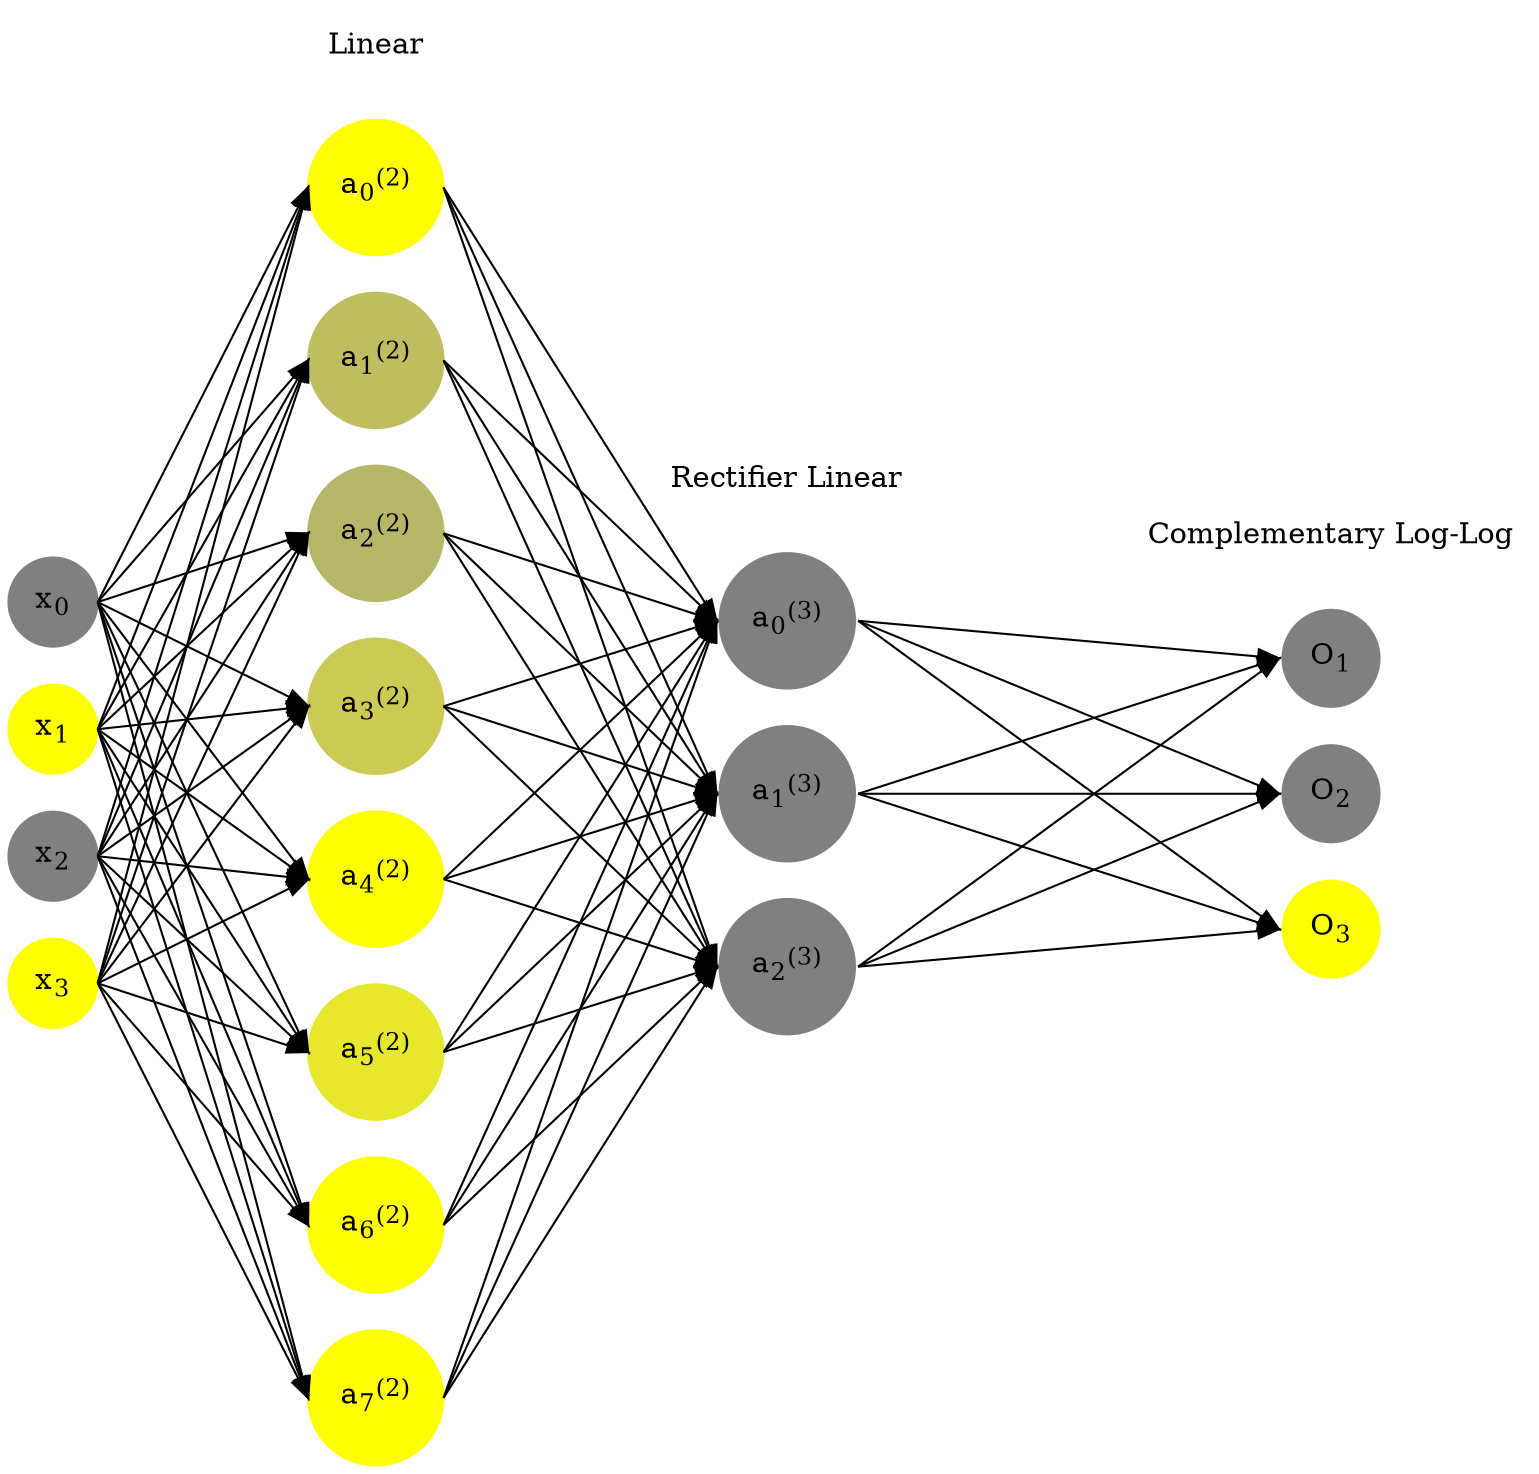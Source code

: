 digraph G {
	rankdir = LR;
	splines=false;
	edge[style=invis];
	ranksep= 1.4;
	{
	node [shape=circle, color="0.1667, 0.0, 0.5", style=filled, fillcolor="0.1667, 0.0, 0.5"];
	x0 [label=<x<sub>0</sub>>];
	}
	{
	node [shape=circle, color="0.1667, 1.0, 1.0", style=filled, fillcolor="0.1667, 1.0, 1.0"];
	x1 [label=<x<sub>1</sub>>];
	}
	{
	node [shape=circle, color="0.1667, 0.0, 0.5", style=filled, fillcolor="0.1667, 0.0, 0.5"];
	x2 [label=<x<sub>2</sub>>];
	}
	{
	node [shape=circle, color="0.1667, 1.0, 1.0", style=filled, fillcolor="0.1667, 1.0, 1.0"];
	x3 [label=<x<sub>3</sub>>];
	}
	{
	node [shape=circle, color="0.1667, 1.368230, 1.184115", style=filled, fillcolor="0.1667, 1.368230, 1.184115"];
	a02 [label=<a<sub>0</sub><sup>(2)</sup>>];
	}
	{
	node [shape=circle, color="0.1667, 0.490357, 0.745178", style=filled, fillcolor="0.1667, 0.490357, 0.745178"];
	a12 [label=<a<sub>1</sub><sup>(2)</sup>>];
	}
	{
	node [shape=circle, color="0.1667, 0.425539, 0.712770", style=filled, fillcolor="0.1667, 0.425539, 0.712770"];
	a22 [label=<a<sub>2</sub><sup>(2)</sup>>];
	}
	{
	node [shape=circle, color="0.1667, 0.580579, 0.790289", style=filled, fillcolor="0.1667, 0.580579, 0.790289"];
	a32 [label=<a<sub>3</sub><sup>(2)</sup>>];
	}
	{
	node [shape=circle, color="0.1667, 1.904676, 1.452338", style=filled, fillcolor="0.1667, 1.904676, 1.452338"];
	a42 [label=<a<sub>4</sub><sup>(2)</sup>>];
	}
	{
	node [shape=circle, color="0.1667, 0.811935, 0.905968", style=filled, fillcolor="0.1667, 0.811935, 0.905968"];
	a52 [label=<a<sub>5</sub><sup>(2)</sup>>];
	}
	{
	node [shape=circle, color="0.1667, 1.465034, 1.232517", style=filled, fillcolor="0.1667, 1.465034, 1.232517"];
	a62 [label=<a<sub>6</sub><sup>(2)</sup>>];
	}
	{
	node [shape=circle, color="0.1667, 3.148515, 2.074258", style=filled, fillcolor="0.1667, 3.148515, 2.074258"];
	a72 [label=<a<sub>7</sub><sup>(2)</sup>>];
	}
	{
	node [shape=circle, color="0.1667, 0.000000, 0.500000", style=filled, fillcolor="0.1667, 0.000000, 0.500000"];
	a03 [label=<a<sub>0</sub><sup>(3)</sup>>];
	}
	{
	node [shape=circle, color="0.1667, 0.000000, 0.500000", style=filled, fillcolor="0.1667, 0.000000, 0.500000"];
	a13 [label=<a<sub>1</sub><sup>(3)</sup>>];
	}
	{
	node [shape=circle, color="0.1667, 0.000000, 0.500000", style=filled, fillcolor="0.1667, 0.000000, 0.500000"];
	a23 [label=<a<sub>2</sub><sup>(3)</sup>>];
	}
	{
	node [shape=circle, color="0.1667, 0.0, 0.5", style=filled, fillcolor="0.1667, 0.0, 0.5"];
	O1 [label=<O<sub>1</sub>>];
	}
	{
	node [shape=circle, color="0.1667, 0.0, 0.5", style=filled, fillcolor="0.1667, 0.0, 0.5"];
	O2 [label=<O<sub>2</sub>>];
	}
	{
	node [shape=circle, color="0.1667, 1.0, 1.0", style=filled, fillcolor="0.1667, 1.0, 1.0"];
	O3 [label=<O<sub>3</sub>>];
	}
	{
	rank=same;
	x0->x1->x2->x3;
	}
	{
	rank=same;
	a02->a12->a22->a32->a42->a52->a62->a72;
	}
	{
	rank=same;
	a03->a13->a23;
	}
	{
	rank=same;
	O1->O2->O3;
	}
	l1 [shape=plaintext,label="Linear"];
	l1->a02;
	{rank=same; l1;a02};
	l2 [shape=plaintext,label="Rectifier Linear"];
	l2->a03;
	{rank=same; l2;a03};
	l3 [shape=plaintext,label="Complementary Log-Log"];
	l3->O1;
	{rank=same; l3;O1};
edge[style=solid, tailport=e, headport=w];
	{x0;x1;x2;x3} -> {a02;a12;a22;a32;a42;a52;a62;a72};
	{a02;a12;a22;a32;a42;a52;a62;a72} -> {a03;a13;a23};
	{a03;a13;a23} -> {O1,O2,O3};
}